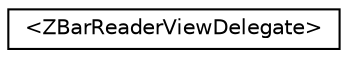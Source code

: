 digraph G
{
  edge [fontname="Helvetica",fontsize="10",labelfontname="Helvetica",labelfontsize="10"];
  node [fontname="Helvetica",fontsize="10",shape=record];
  rankdir=LR;
  Node1 [label="\<ZBarReaderViewDelegate\>",height=0.2,width=0.4,color="black", fillcolor="white", style="filled",URL="$protocol_z_bar_reader_view_delegate-p.html"];
}
